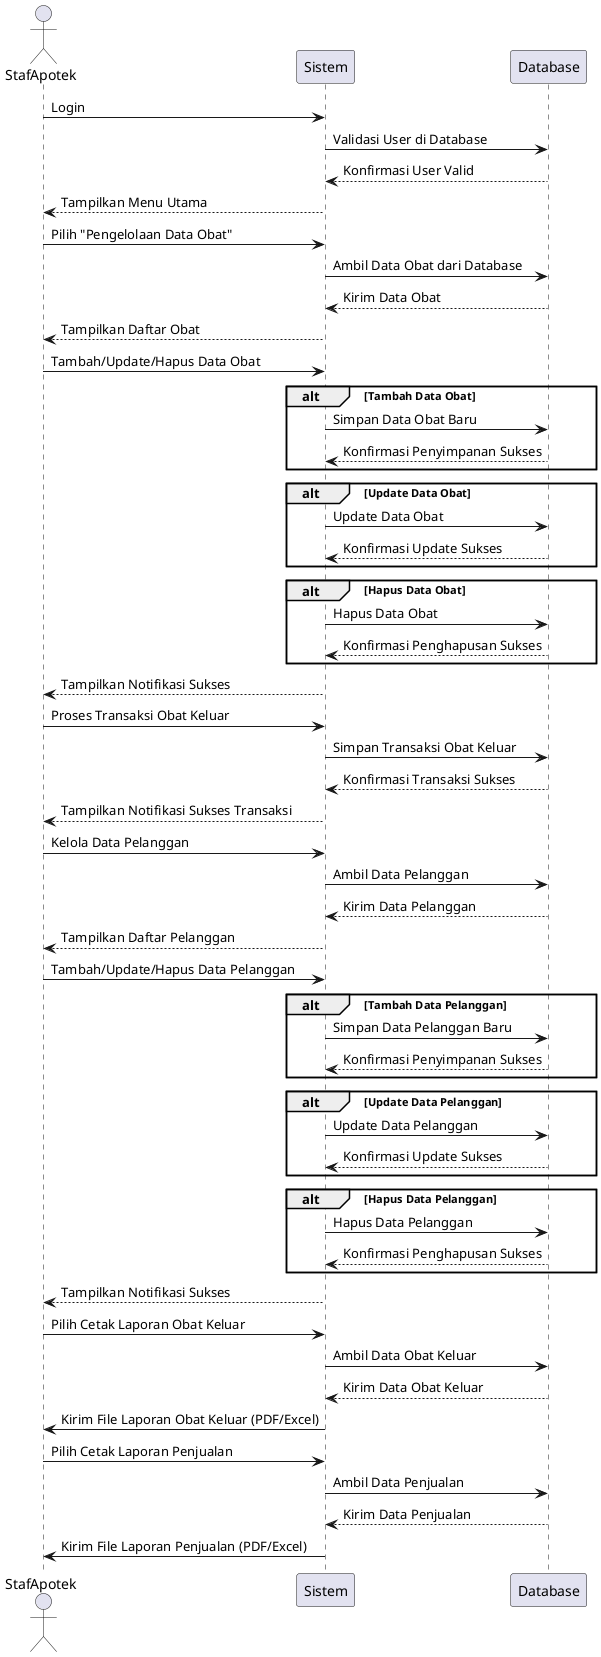 @startuml
actor StafApotek
participant "Sistem" as Sistem
participant "Database" as Database

' Proses login
StafApotek -> Sistem: Login
Sistem -> Database: Validasi User di Database
Database --> Sistem: Konfirmasi User Valid
Sistem --> StafApotek: Tampilkan Menu Utama

' Pilih Pengelolaan Data Obat
StafApotek -> Sistem: Pilih "Pengelolaan Data Obat"
Sistem -> Database: Ambil Data Obat dari Database
Database --> Sistem: Kirim Data Obat
Sistem --> StafApotek: Tampilkan Daftar Obat

' Proses Tambah/Update/Hapus Data Obat
StafApotek -> Sistem: Tambah/Update/Hapus Data Obat

alt Tambah Data Obat
  Sistem -> Database: Simpan Data Obat Baru
  Database --> Sistem: Konfirmasi Penyimpanan Sukses
end

alt Update Data Obat
  Sistem -> Database: Update Data Obat
  Database --> Sistem: Konfirmasi Update Sukses
end

alt Hapus Data Obat
  Sistem -> Database: Hapus Data Obat
  Database --> Sistem: Konfirmasi Penghapusan Sukses
end

Sistem --> StafApotek: Tampilkan Notifikasi Sukses

' Proses Transaksi Obat Keluar
StafApotek -> Sistem: Proses Transaksi Obat Keluar
Sistem -> Database: Simpan Transaksi Obat Keluar
Database --> Sistem: Konfirmasi Transaksi Sukses
Sistem --> StafApotek: Tampilkan Notifikasi Sukses Transaksi

' Kelola Data Pelanggan
StafApotek -> Sistem: Kelola Data Pelanggan
Sistem -> Database: Ambil Data Pelanggan
Database --> Sistem: Kirim Data Pelanggan
Sistem --> StafApotek: Tampilkan Daftar Pelanggan

' Proses Tambah/Update/Hapus Data Pelanggan
StafApotek -> Sistem: Tambah/Update/Hapus Data Pelanggan

alt Tambah Data Pelanggan
  Sistem -> Database: Simpan Data Pelanggan Baru
  Database --> Sistem: Konfirmasi Penyimpanan Sukses
end

alt Update Data Pelanggan
  Sistem -> Database: Update Data Pelanggan
  Database --> Sistem: Konfirmasi Update Sukses
end

alt Hapus Data Pelanggan
  Sistem -> Database: Hapus Data Pelanggan
  Database --> Sistem: Konfirmasi Penghapusan Sukses
end

Sistem --> StafApotek: Tampilkan Notifikasi Sukses

' Proses Cetak Laporan Pengelolaan Obat Keluar
StafApotek -> Sistem: Pilih Cetak Laporan Obat Keluar
Sistem -> Database: Ambil Data Obat Keluar
Database --> Sistem: Kirim Data Obat Keluar
Sistem -> StafApotek: Kirim File Laporan Obat Keluar (PDF/Excel)

' Proses Cetak Laporan Penjualan
StafApotek -> Sistem: Pilih Cetak Laporan Penjualan
Sistem -> Database: Ambil Data Penjualan
Database --> Sistem: Kirim Data Penjualan
Sistem -> StafApotek: Kirim File Laporan Penjualan (PDF/Excel)

@enduml
